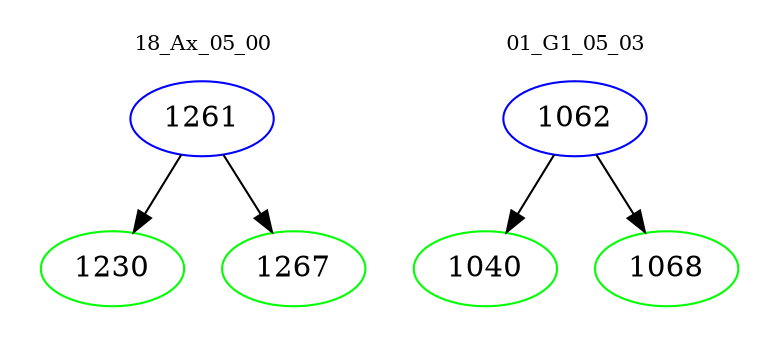 digraph{
subgraph cluster_0 {
color = white
label = "18_Ax_05_00";
fontsize=10;
T0_1261 [label="1261", color="blue"]
T0_1261 -> T0_1230 [color="black"]
T0_1230 [label="1230", color="green"]
T0_1261 -> T0_1267 [color="black"]
T0_1267 [label="1267", color="green"]
}
subgraph cluster_1 {
color = white
label = "01_G1_05_03";
fontsize=10;
T1_1062 [label="1062", color="blue"]
T1_1062 -> T1_1040 [color="black"]
T1_1040 [label="1040", color="green"]
T1_1062 -> T1_1068 [color="black"]
T1_1068 [label="1068", color="green"]
}
}
